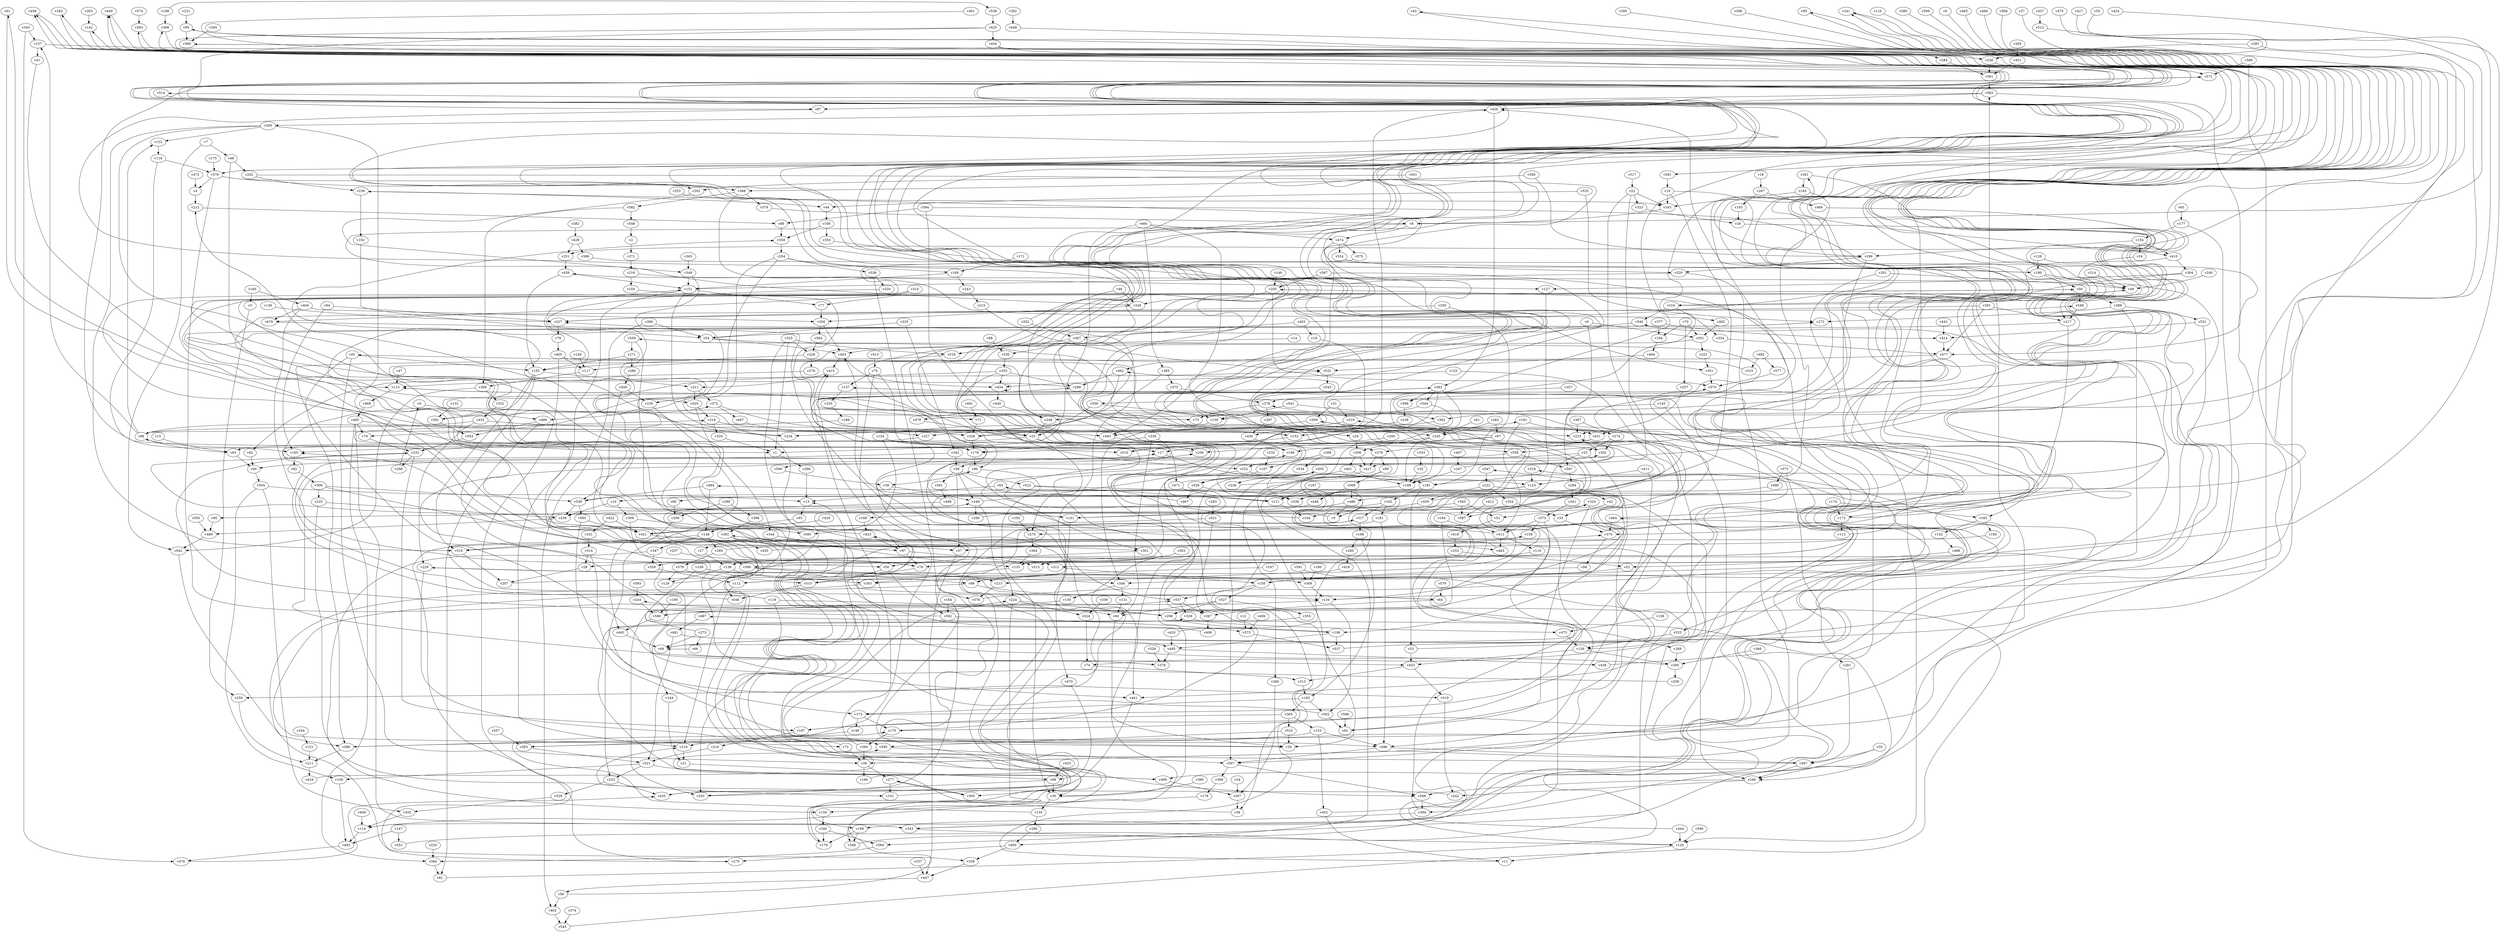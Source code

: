 // Benchmark game 887 - 600 vertices
// time_bound: 289
// targets: v290
digraph G {
    v0 [name="v0", player=1];
    v1 [name="v1", player=0];
    v2 [name="v2", player=1];
    v3 [name="v3", player=0];
    v4 [name="v4", player=0];
    v5 [name="v5", player=1];
    v6 [name="v6", player=0];
    v7 [name="v7", player=1];
    v8 [name="v8", player=0];
    v9 [name="v9", player=1];
    v10 [name="v10", player=0];
    v11 [name="v11", player=0];
    v12 [name="v12", player=0];
    v13 [name="v13", player=0];
    v14 [name="v14", player=0];
    v15 [name="v15", player=0];
    v16 [name="v16", player=1];
    v17 [name="v17", player=1];
    v18 [name="v18", player=1];
    v19 [name="v19", player=0];
    v20 [name="v20", player=0];
    v21 [name="v21", player=1];
    v22 [name="v22", player=0];
    v23 [name="v23", player=0];
    v24 [name="v24", player=0];
    v25 [name="v25", player=0];
    v26 [name="v26", player=0];
    v27 [name="v27", player=1];
    v28 [name="v28", player=1];
    v29 [name="v29", player=0];
    v30 [name="v30", player=0];
    v31 [name="v31", player=0];
    v32 [name="v32", player=0];
    v33 [name="v33", player=1];
    v34 [name="v34", player=0];
    v35 [name="v35", player=1];
    v36 [name="v36", player=0];
    v37 [name="v37", player=0];
    v38 [name="v38", player=0];
    v39 [name="v39", player=0];
    v40 [name="v40", player=1];
    v41 [name="v41", player=1];
    v42 [name="v42", player=0];
    v43 [name="v43", player=1];
    v44 [name="v44", player=0];
    v45 [name="v45", player=0];
    v46 [name="v46", player=0];
    v47 [name="v47", player=1];
    v48 [name="v48", player=1];
    v49 [name="v49", player=1];
    v50 [name="v50", player=1];
    v51 [name="v51", player=1];
    v52 [name="v52", player=1];
    v53 [name="v53", player=1];
    v54 [name="v54", player=0];
    v55 [name="v55", player=0];
    v56 [name="v56", player=1];
    v57 [name="v57", player=0];
    v58 [name="v58", player=0];
    v59 [name="v59", player=0];
    v60 [name="v60", player=0];
    v61 [name="v61", player=1];
    v62 [name="v62", player=1];
    v63 [name="v63", player=0];
    v64 [name="v64", player=1];
    v65 [name="v65", player=1];
    v66 [name="v66", player=1];
    v67 [name="v67", player=1];
    v68 [name="v68", player=0];
    v69 [name="v69", player=0];
    v70 [name="v70", player=1];
    v71 [name="v71", player=1];
    v72 [name="v72", player=1];
    v73 [name="v73", player=1];
    v74 [name="v74", player=0];
    v75 [name="v75", player=1];
    v76 [name="v76", player=1];
    v77 [name="v77", player=0];
    v78 [name="v78", player=1];
    v79 [name="v79", player=1];
    v80 [name="v80", player=1];
    v81 [name="v81", player=1];
    v82 [name="v82", player=1];
    v83 [name="v83", player=0];
    v84 [name="v84", player=0];
    v85 [name="v85", player=0];
    v86 [name="v86", player=0];
    v87 [name="v87", player=0];
    v88 [name="v88", player=0];
    v89 [name="v89", player=1];
    v90 [name="v90", player=0];
    v91 [name="v91", player=1];
    v92 [name="v92", player=0];
    v93 [name="v93", player=1];
    v94 [name="v94", player=0];
    v95 [name="v95", player=0];
    v96 [name="v96", player=1];
    v97 [name="v97", player=1];
    v98 [name="v98", player=0];
    v99 [name="v99", player=1];
    v100 [name="v100", player=0];
    v101 [name="v101", player=0];
    v102 [name="v102", player=1];
    v103 [name="v103", player=1];
    v104 [name="v104", player=1];
    v105 [name="v105", player=1];
    v106 [name="v106", player=1];
    v107 [name="v107", player=1];
    v108 [name="v108", player=0];
    v109 [name="v109", player=0];
    v110 [name="v110", player=0];
    v111 [name="v111", player=0];
    v112 [name="v112", player=1];
    v113 [name="v113", player=0];
    v114 [name="v114", player=1];
    v115 [name="v115", player=0];
    v116 [name="v116", player=1];
    v117 [name="v117", player=0];
    v118 [name="v118", player=1];
    v119 [name="v119", player=0];
    v120 [name="v120", player=0];
    v121 [name="v121", player=1];
    v122 [name="v122", player=0];
    v123 [name="v123", player=0];
    v124 [name="v124", player=1];
    v125 [name="v125", player=1];
    v126 [name="v126", player=0];
    v127 [name="v127", player=0];
    v128 [name="v128", player=0];
    v129 [name="v129", player=1];
    v130 [name="v130", player=1];
    v131 [name="v131", player=1];
    v132 [name="v132", player=0];
    v133 [name="v133", player=1];
    v134 [name="v134", player=0];
    v135 [name="v135", player=1];
    v136 [name="v136", player=0];
    v137 [name="v137", player=0];
    v138 [name="v138", player=1];
    v139 [name="v139", player=0];
    v140 [name="v140", player=1];
    v141 [name="v141", player=0];
    v142 [name="v142", player=1];
    v143 [name="v143", player=0];
    v144 [name="v144", player=0];
    v145 [name="v145", player=1];
    v146 [name="v146", player=0];
    v147 [name="v147", player=0];
    v148 [name="v148", player=0];
    v149 [name="v149", player=0];
    v150 [name="v150", player=0];
    v151 [name="v151", player=0];
    v152 [name="v152", player=1];
    v153 [name="v153", player=1];
    v154 [name="v154", player=0];
    v155 [name="v155", player=1];
    v156 [name="v156", player=1];
    v157 [name="v157", player=0];
    v158 [name="v158", player=0];
    v159 [name="v159", player=0];
    v160 [name="v160", player=1];
    v161 [name="v161", player=1];
    v162 [name="v162", player=0];
    v163 [name="v163", player=0];
    v164 [name="v164", player=1];
    v165 [name="v165", player=1];
    v166 [name="v166", player=1];
    v167 [name="v167", player=1];
    v168 [name="v168", player=0];
    v169 [name="v169", player=1];
    v170 [name="v170", player=0];
    v171 [name="v171", player=1];
    v172 [name="v172", player=1];
    v173 [name="v173", player=1];
    v174 [name="v174", player=0];
    v175 [name="v175", player=0];
    v176 [name="v176", player=0];
    v177 [name="v177", player=1];
    v178 [name="v178", player=0];
    v179 [name="v179", player=0];
    v180 [name="v180", player=0];
    v181 [name="v181", player=0];
    v182 [name="v182", player=1];
    v183 [name="v183", player=1];
    v184 [name="v184", player=1];
    v185 [name="v185", player=0];
    v186 [name="v186", player=0];
    v187 [name="v187", player=0];
    v188 [name="v188", player=0];
    v189 [name="v189", player=1];
    v190 [name="v190", player=1];
    v191 [name="v191", player=0];
    v192 [name="v192", player=0];
    v193 [name="v193", player=1];
    v194 [name="v194", player=1];
    v195 [name="v195", player=1];
    v196 [name="v196", player=1];
    v197 [name="v197", player=0];
    v198 [name="v198", player=0];
    v199 [name="v199", player=1];
    v200 [name="v200", player=0];
    v201 [name="v201", player=1];
    v202 [name="v202", player=0];
    v203 [name="v203", player=0];
    v204 [name="v204", player=0];
    v205 [name="v205", player=0];
    v206 [name="v206", player=0];
    v207 [name="v207", player=1];
    v208 [name="v208", player=0];
    v209 [name="v209", player=0];
    v210 [name="v210", player=0];
    v211 [name="v211", player=0];
    v212 [name="v212", player=1];
    v213 [name="v213", player=1];
    v214 [name="v214", player=1];
    v215 [name="v215", player=1];
    v216 [name="v216", player=1];
    v217 [name="v217", player=0];
    v218 [name="v218", player=0];
    v219 [name="v219", player=0];
    v220 [name="v220", player=1];
    v221 [name="v221", player=0];
    v222 [name="v222", player=1];
    v223 [name="v223", player=0];
    v224 [name="v224", player=1];
    v225 [name="v225", player=0];
    v226 [name="v226", player=1];
    v227 [name="v227", player=1];
    v228 [name="v228", player=1];
    v229 [name="v229", player=1];
    v230 [name="v230", player=1];
    v231 [name="v231", player=1];
    v232 [name="v232", player=1];
    v233 [name="v233", player=1];
    v234 [name="v234", player=0];
    v235 [name="v235", player=1];
    v236 [name="v236", player=0];
    v237 [name="v237", player=1];
    v238 [name="v238", player=1];
    v239 [name="v239", player=0];
    v240 [name="v240", player=0];
    v241 [name="v241", player=1];
    v242 [name="v242", player=0];
    v243 [name="v243", player=1];
    v244 [name="v244", player=1];
    v245 [name="v245", player=1];
    v246 [name="v246", player=0];
    v247 [name="v247", player=0];
    v248 [name="v248", player=1];
    v249 [name="v249", player=1];
    v250 [name="v250", player=1];
    v251 [name="v251", player=0];
    v252 [name="v252", player=1];
    v253 [name="v253", player=1];
    v254 [name="v254", player=0];
    v255 [name="v255", player=0];
    v256 [name="v256", player=1];
    v257 [name="v257", player=1];
    v258 [name="v258", player=0];
    v259 [name="v259", player=0];
    v260 [name="v260", player=0];
    v261 [name="v261", player=0];
    v262 [name="v262", player=1];
    v263 [name="v263", player=0];
    v264 [name="v264", player=1];
    v265 [name="v265", player=0];
    v266 [name="v266", player=1];
    v267 [name="v267", player=0];
    v268 [name="v268", player=1];
    v269 [name="v269", player=0];
    v270 [name="v270", player=1];
    v271 [name="v271", player=0];
    v272 [name="v272", player=1];
    v273 [name="v273", player=1];
    v274 [name="v274", player=0];
    v275 [name="v275", player=1];
    v276 [name="v276", player=0];
    v277 [name="v277", player=1];
    v278 [name="v278", player=0];
    v279 [name="v279", player=1];
    v280 [name="v280", player=1];
    v281 [name="v281", player=0];
    v282 [name="v282", player=0];
    v283 [name="v283", player=0];
    v284 [name="v284", player=1];
    v285 [name="v285", player=1];
    v286 [name="v286", player=1];
    v287 [name="v287", player=1];
    v288 [name="v288", player=0];
    v289 [name="v289", player=0];
    v290 [name="v290", player=0, target=1];
    v291 [name="v291", player=1];
    v292 [name="v292", player=0];
    v293 [name="v293", player=0];
    v294 [name="v294", player=0];
    v295 [name="v295", player=1];
    v296 [name="v296", player=1];
    v297 [name="v297", player=0];
    v298 [name="v298", player=1];
    v299 [name="v299", player=1];
    v300 [name="v300", player=1];
    v301 [name="v301", player=0];
    v302 [name="v302", player=1];
    v303 [name="v303", player=0];
    v304 [name="v304", player=0];
    v305 [name="v305", player=0];
    v306 [name="v306", player=0];
    v307 [name="v307", player=0];
    v308 [name="v308", player=0];
    v309 [name="v309", player=0];
    v310 [name="v310", player=0];
    v311 [name="v311", player=0];
    v312 [name="v312", player=1];
    v313 [name="v313", player=0];
    v314 [name="v314", player=1];
    v315 [name="v315", player=0];
    v316 [name="v316", player=1];
    v317 [name="v317", player=1];
    v318 [name="v318", player=0];
    v319 [name="v319", player=0];
    v320 [name="v320", player=0];
    v321 [name="v321", player=1];
    v322 [name="v322", player=1];
    v323 [name="v323", player=1];
    v324 [name="v324", player=0];
    v325 [name="v325", player=0];
    v326 [name="v326", player=0];
    v327 [name="v327", player=1];
    v328 [name="v328", player=1];
    v329 [name="v329", player=1];
    v330 [name="v330", player=1];
    v331 [name="v331", player=1];
    v332 [name="v332", player=1];
    v333 [name="v333", player=0];
    v334 [name="v334", player=1];
    v335 [name="v335", player=1];
    v336 [name="v336", player=1];
    v337 [name="v337", player=0];
    v338 [name="v338", player=0];
    v339 [name="v339", player=1];
    v340 [name="v340", player=1];
    v341 [name="v341", player=1];
    v342 [name="v342", player=0];
    v343 [name="v343", player=1];
    v344 [name="v344", player=0];
    v345 [name="v345", player=1];
    v346 [name="v346", player=0];
    v347 [name="v347", player=0];
    v348 [name="v348", player=1];
    v349 [name="v349", player=1];
    v350 [name="v350", player=1];
    v351 [name="v351", player=1];
    v352 [name="v352", player=0];
    v353 [name="v353", player=0];
    v354 [name="v354", player=0];
    v355 [name="v355", player=1];
    v356 [name="v356", player=1];
    v357 [name="v357", player=0];
    v358 [name="v358", player=1];
    v359 [name="v359", player=1];
    v360 [name="v360", player=1];
    v361 [name="v361", player=0];
    v362 [name="v362", player=1];
    v363 [name="v363", player=0];
    v364 [name="v364", player=0];
    v365 [name="v365", player=0];
    v366 [name="v366", player=0];
    v367 [name="v367", player=1];
    v368 [name="v368", player=1];
    v369 [name="v369", player=0];
    v370 [name="v370", player=0];
    v371 [name="v371", player=0];
    v372 [name="v372", player=0];
    v373 [name="v373", player=1];
    v374 [name="v374", player=0];
    v375 [name="v375", player=0];
    v376 [name="v376", player=0];
    v377 [name="v377", player=0];
    v378 [name="v378", player=1];
    v379 [name="v379", player=0];
    v380 [name="v380", player=1];
    v381 [name="v381", player=1];
    v382 [name="v382", player=1];
    v383 [name="v383", player=0];
    v384 [name="v384", player=1];
    v385 [name="v385", player=0];
    v386 [name="v386", player=1];
    v387 [name="v387", player=1];
    v388 [name="v388", player=0];
    v389 [name="v389", player=1];
    v390 [name="v390", player=0];
    v391 [name="v391", player=0];
    v392 [name="v392", player=1];
    v393 [name="v393", player=0];
    v394 [name="v394", player=0];
    v395 [name="v395", player=0];
    v396 [name="v396", player=0];
    v397 [name="v397", player=0];
    v398 [name="v398", player=1];
    v399 [name="v399", player=0];
    v400 [name="v400", player=0];
    v401 [name="v401", player=0];
    v402 [name="v402", player=1];
    v403 [name="v403", player=0];
    v404 [name="v404", player=1];
    v405 [name="v405", player=0];
    v406 [name="v406", player=1];
    v407 [name="v407", player=0];
    v408 [name="v408", player=1];
    v409 [name="v409", player=0];
    v410 [name="v410", player=0];
    v411 [name="v411", player=0];
    v412 [name="v412", player=0];
    v413 [name="v413", player=1];
    v414 [name="v414", player=0];
    v415 [name="v415", player=0];
    v416 [name="v416", player=1];
    v417 [name="v417", player=1];
    v418 [name="v418", player=0];
    v419 [name="v419", player=0];
    v420 [name="v420", player=0];
    v421 [name="v421", player=0];
    v422 [name="v422", player=0];
    v423 [name="v423", player=1];
    v424 [name="v424", player=0];
    v425 [name="v425", player=1];
    v426 [name="v426", player=1];
    v427 [name="v427", player=1];
    v428 [name="v428", player=0];
    v429 [name="v429", player=0];
    v430 [name="v430", player=1];
    v431 [name="v431", player=1];
    v432 [name="v432", player=1];
    v433 [name="v433", player=1];
    v434 [name="v434", player=1];
    v435 [name="v435", player=1];
    v436 [name="v436", player=0];
    v437 [name="v437", player=1];
    v438 [name="v438", player=0];
    v439 [name="v439", player=0];
    v440 [name="v440", player=1];
    v441 [name="v441", player=0];
    v442 [name="v442", player=0];
    v443 [name="v443", player=0];
    v444 [name="v444", player=0];
    v445 [name="v445", player=1];
    v446 [name="v446", player=0];
    v447 [name="v447", player=0];
    v448 [name="v448", player=0];
    v449 [name="v449", player=1];
    v450 [name="v450", player=0];
    v451 [name="v451", player=1];
    v452 [name="v452", player=0];
    v453 [name="v453", player=1];
    v454 [name="v454", player=0];
    v455 [name="v455", player=0];
    v456 [name="v456", player=0];
    v457 [name="v457", player=0];
    v458 [name="v458", player=0];
    v459 [name="v459", player=1];
    v460 [name="v460", player=0];
    v461 [name="v461", player=0];
    v462 [name="v462", player=1];
    v463 [name="v463", player=1];
    v464 [name="v464", player=0];
    v465 [name="v465", player=1];
    v466 [name="v466", player=0];
    v467 [name="v467", player=1];
    v468 [name="v468", player=1];
    v469 [name="v469", player=1];
    v470 [name="v470", player=0];
    v471 [name="v471", player=0];
    v472 [name="v472", player=0];
    v473 [name="v473", player=1];
    v474 [name="v474", player=1];
    v475 [name="v475", player=0];
    v476 [name="v476", player=1];
    v477 [name="v477", player=0];
    v478 [name="v478", player=1];
    v479 [name="v479", player=0];
    v480 [name="v480", player=1];
    v481 [name="v481", player=0];
    v482 [name="v482", player=1];
    v483 [name="v483", player=1];
    v484 [name="v484", player=1];
    v485 [name="v485", player=0];
    v486 [name="v486", player=1];
    v487 [name="v487", player=1];
    v488 [name="v488", player=0];
    v489 [name="v489", player=1];
    v490 [name="v490", player=1];
    v491 [name="v491", player=1];
    v492 [name="v492", player=1];
    v493 [name="v493", player=1];
    v494 [name="v494", player=0];
    v495 [name="v495", player=1];
    v496 [name="v496", player=0];
    v497 [name="v497", player=1];
    v498 [name="v498", player=1];
    v499 [name="v499", player=0];
    v500 [name="v500", player=1];
    v501 [name="v501", player=1];
    v502 [name="v502", player=1];
    v503 [name="v503", player=0];
    v504 [name="v504", player=1];
    v505 [name="v505", player=1];
    v506 [name="v506", player=1];
    v507 [name="v507", player=1];
    v508 [name="v508", player=1];
    v509 [name="v509", player=1];
    v510 [name="v510", player=1];
    v511 [name="v511", player=1];
    v512 [name="v512", player=1];
    v513 [name="v513", player=0];
    v514 [name="v514", player=0];
    v515 [name="v515", player=0];
    v516 [name="v516", player=0];
    v517 [name="v517", player=1];
    v518 [name="v518", player=1];
    v519 [name="v519", player=0];
    v520 [name="v520", player=1];
    v521 [name="v521", player=1];
    v522 [name="v522", player=1];
    v523 [name="v523", player=0];
    v524 [name="v524", player=1];
    v525 [name="v525", player=0];
    v526 [name="v526", player=0];
    v527 [name="v527", player=0];
    v528 [name="v528", player=1];
    v529 [name="v529", player=1];
    v530 [name="v530", player=1];
    v531 [name="v531", player=0];
    v532 [name="v532", player=1];
    v533 [name="v533", player=0];
    v534 [name="v534", player=0];
    v535 [name="v535", player=0];
    v536 [name="v536", player=1];
    v537 [name="v537", player=1];
    v538 [name="v538", player=1];
    v539 [name="v539", player=1];
    v540 [name="v540", player=0];
    v541 [name="v541", player=1];
    v542 [name="v542", player=0];
    v543 [name="v543", player=0];
    v544 [name="v544", player=1];
    v545 [name="v545", player=1];
    v546 [name="v546", player=0];
    v547 [name="v547", player=1];
    v548 [name="v548", player=1];
    v549 [name="v549", player=1];
    v550 [name="v550", player=0];
    v551 [name="v551", player=0];
    v552 [name="v552", player=1];
    v553 [name="v553", player=0];
    v554 [name="v554", player=0];
    v555 [name="v555", player=1];
    v556 [name="v556", player=1];
    v557 [name="v557", player=1];
    v558 [name="v558", player=0];
    v559 [name="v559", player=1];
    v560 [name="v560", player=0];
    v561 [name="v561", player=1];
    v562 [name="v562", player=1];
    v563 [name="v563", player=1];
    v564 [name="v564", player=0];
    v565 [name="v565", player=1];
    v566 [name="v566", player=1];
    v567 [name="v567", player=0];
    v568 [name="v568", player=1];
    v569 [name="v569", player=1];
    v570 [name="v570", player=0];
    v571 [name="v571", player=1];
    v572 [name="v572", player=1];
    v573 [name="v573", player=0];
    v574 [name="v574", player=0];
    v575 [name="v575", player=0];
    v576 [name="v576", player=1];
    v577 [name="v577", player=1];
    v578 [name="v578", player=1];
    v579 [name="v579", player=1];
    v580 [name="v580", player=1];
    v581 [name="v581", player=0];
    v582 [name="v582", player=1];
    v583 [name="v583", player=0];
    v584 [name="v584", player=1];
    v585 [name="v585", player=1];
    v586 [name="v586", player=0];
    v587 [name="v587", player=0];
    v588 [name="v588", player=1];
    v589 [name="v589", player=0];
    v590 [name="v590", player=1];
    v591 [name="v591", player=0];
    v592 [name="v592", player=0];
    v593 [name="v593", player=1];
    v594 [name="v594", player=1];
    v595 [name="v595", player=0];
    v596 [name="v596", player=1];
    v597 [name="v597", player=0];
    v598 [name="v598", player=0];
    v599 [name="v599", player=1];

    v0 -> v480;
    v1 -> v299;
    v2 -> v371;
    v3 -> v259;
    v4 -> v212;
    v5 -> v288 [constraint="t mod 3 == 1"];
    v6 -> v187 [constraint="t >= 3"];
    v7 -> v542;
    v8 -> v326 [constraint="t < 11"];
    v9 -> v597;
    v10 -> v421 [constraint="t mod 2 == 1"];
    v11 -> v514 [constraint="t >= 5"];
    v12 -> v573;
    v13 -> v93;
    v14 -> v443;
    v15 -> v63;
    v16 -> v436;
    v17 -> v571 [constraint="t < 14"];
    v18 -> v287;
    v19 -> v430;
    v20 -> v206;
    v21 -> v99;
    v22 -> v323;
    v23 -> v134 [constraint="t >= 3"];
    v24 -> v307;
    v25 -> v63;
    v26 -> v217 [constraint="t < 9"];
    v27 -> v138;
    v28 -> v207;
    v29 -> v224 [constraint="t >= 5"];
    v30 -> v135;
    v31 -> v319;
    v32 -> v189;
    v33 -> v370;
    v34 -> v16 [constraint="t mod 2 == 1"];
    v35 -> v246;
    v36 -> v595 [constraint="t >= 4"];
    v37 -> v150 [constraint="t < 13"];
    v38 -> v249;
    v39 -> v137 [constraint="t mod 4 == 1"];
    v40 -> v504;
    v41 -> v546 [constraint="t < 6"];
    v42 -> v33;
    v43 -> v533 [constraint="t >= 1"];
    v44 -> v108;
    v45 -> v386;
    v46 -> v326;
    v47 -> v115;
    v48 -> v115;
    v49 -> v30 [constraint="t mod 3 == 1"];
    v50 -> v515;
    v51 -> v418;
    v52 -> v515 [constraint="t < 15"];
    v53 -> v462 [constraint="t < 5"];
    v54 -> v98 [constraint="t < 15"];
    v55 -> v478 [constraint="t < 5"];
    v56 -> v389;
    v57 -> v447;
    v58 -> v522;
    v59 -> v317 [constraint="t mod 4 == 2"];
    v60 -> v29;
    v61 -> v245;
    v62 -> v506;
    v63 -> v40;
    v64 -> v159 [constraint="t >= 5"];
    v65 -> v177;
    v66 -> v69 [constraint="t >= 5"];
    v67 -> v570 [constraint="t < 12"];
    v68 -> v530;
    v69 -> v227 [constraint="t >= 3"];
    v70 -> v164;
    v71 -> v328;
    v72 -> v249 [constraint="t < 5"];
    v73 -> v56 [constraint="t < 8"];
    v74 -> v313;
    v75 -> v137;
    v76 -> v112;
    v77 -> v356;
    v78 -> v405;
    v79 -> v231;
    v80 -> v209;
    v81 -> v464 [constraint="t mod 5 == 1"];
    v82 -> v40;
    v83 -> v90 [constraint="t < 15"];
    v84 -> v165;
    v85 -> v370 [constraint="t >= 5"];
    v86 -> v38;
    v87 -> v190 [constraint="t < 7"];
    v88 -> v358;
    v89 -> v508;
    v90 -> v489;
    v91 -> v152 [constraint="t mod 3 == 0"];
    v92 -> v583 [constraint="t >= 1"];
    v93 -> v148;
    v94 -> v150;
    v95 -> v376 [constraint="t >= 2"];
    v96 -> v157;
    v97 -> v513;
    v98 -> v72 [constraint="t >= 3"];
    v99 -> v203;
    v100 -> v493;
    v101 -> v317 [constraint="t < 10"];
    v102 -> v488;
    v103 -> v270;
    v104 -> v458 [constraint="t mod 5 == 4"];
    v105 -> v112 [constraint="t >= 4"];
    v106 -> v218 [constraint="t < 11"];
    v107 -> v526;
    v108 -> v358;
    v109 -> v203;
    v110 -> v316 [constraint="t < 11"];
    v111 -> v104;
    v112 -> v219;
    v113 -> v318 [constraint="t mod 2 == 1"];
    v114 -> v381 [constraint="t >= 4"];
    v115 -> v86 [constraint="t < 9"];
    v116 -> v312;
    v117 -> v369;
    v118 -> v165;
    v119 -> v106 [constraint="t >= 1"];
    v120 -> v11;
    v121 -> v211;
    v122 -> v118;
    v123 -> v27 [constraint="t mod 3 == 1"];
    v124 -> v510;
    v125 -> v434;
    v126 -> v453;
    v127 -> v181;
    v128 -> v316 [constraint="t mod 2 == 0"];
    v129 -> v212 [constraint="t < 14"];
    v130 -> v589;
    v131 -> v60;
    v132 -> v591;
    v133 -> v303;
    v134 -> v502;
    v135 -> v170 [constraint="t >= 1"];
    v136 -> v227;
    v137 -> v255;
    v138 -> v213;
    v139 -> v590 [constraint="t < 5"];
    v140 -> v117;
    v141 -> v470;
    v142 -> v20 [constraint="t mod 5 == 2"];
    v143 -> v362;
    v144 -> v21;
    v145 -> v189;
    v146 -> v205;
    v147 -> v493;
    v148 -> v285;
    v149 -> v386;
    v150 -> v557;
    v151 -> v77;
    v152 -> v383 [constraint="t >= 5"];
    v153 -> v496;
    v154 -> v34;
    v155 -> v312;
    v156 -> v340;
    v157 -> v236;
    v158 -> v473;
    v159 -> v57;
    v160 -> v3;
    v161 -> v496;
    v162 -> v29 [constraint="t < 6"];
    v163 -> v8;
    v164 -> v494;
    v165 -> v62;
    v166 -> v86 [constraint="t < 13"];
    v167 -> v98;
    v168 -> v423;
    v169 -> v243;
    v170 -> v302 [constraint="t mod 4 == 3"];
    v171 -> v169;
    v172 -> v241 [constraint="t >= 3"];
    v173 -> v149;
    v174 -> v183;
    v175 -> v376;
    v176 -> v156;
    v177 -> v154;
    v178 -> v86;
    v179 -> v91 [constraint="t < 8"];
    v180 -> v308;
    v181 -> v162;
    v182 -> v365;
    v183 -> v102;
    v184 -> v592;
    v185 -> v199 [constraint="t mod 2 == 1"];
    v186 -> v557 [constraint="t mod 5 == 3"];
    v187 -> v210;
    v188 -> v96;
    v189 -> v336;
    v190 -> v56;
    v191 -> v511;
    v192 -> v54;
    v193 -> v26;
    v194 -> v511;
    v195 -> v589;
    v196 -> v260;
    v197 -> v111;
    v198 -> v538 [constraint="t mod 3 == 0"];
    v199 -> v179;
    v200 -> v256;
    v201 -> v49;
    v202 -> v190 [constraint="t mod 4 == 0"];
    v203 -> v229 [constraint="t >= 4"];
    v204 -> v121;
    v205 -> v570;
    v206 -> v401;
    v207 -> v137 [constraint="t mod 5 == 0"];
    v208 -> v0;
    v209 -> v445;
    v210 -> v321;
    v211 -> v419;
    v212 -> v88;
    v213 -> v576;
    v214 -> v49;
    v215 -> v532;
    v216 -> v492 [constraint="t mod 4 == 1"];
    v217 -> v463 [constraint="t mod 5 == 4"];
    v218 -> v335;
    v219 -> v21;
    v220 -> v384;
    v221 -> v95;
    v222 -> v74 [constraint="t >= 3"];
    v223 -> v435;
    v224 -> v298;
    v225 -> v156;
    v226 -> v142 [constraint="t >= 5"];
    v227 -> v78;
    v228 -> v155;
    v229 -> v308;
    v230 -> v223;
    v231 -> v141 [constraint="t < 12"];
    v232 -> v107;
    v233 -> v80 [constraint="t < 7"];
    v234 -> v358 [constraint="t < 10"];
    v235 -> v54;
    v236 -> v361;
    v237 -> v76;
    v238 -> v152;
    v239 -> v44;
    v240 -> v49;
    v241 -> v58 [constraint="t < 7"];
    v242 -> v219 [constraint="t < 8"];
    v243 -> v215;
    v244 -> v589;
    v245 -> v206;
    v246 -> v568;
    v247 -> v368 [constraint="t < 15"];
    v248 -> v25;
    v249 -> v290;
    v250 -> v227;
    v251 -> v439;
    v252 -> v133;
    v253 -> v52;
    v254 -> v169;
    v255 -> v188;
    v256 -> v272 [constraint="t mod 4 == 0"];
    v257 -> v431;
    v258 -> v256 [constraint="t >= 1"];
    v259 -> v211;
    v260 -> v416;
    v261 -> v145;
    v262 -> v245;
    v263 -> v142;
    v264 -> v569;
    v265 -> v451;
    v266 -> v307;
    v267 -> v408;
    v268 -> v107;
    v269 -> v295;
    v270 -> v364;
    v271 -> v286;
    v272 -> v525 [constraint="t < 13"];
    v273 -> v134 [constraint="t mod 5 == 4"];
    v274 -> v449 [constraint="t >= 5"];
    v275 -> v370 [constraint="t mod 5 == 0"];
    v276 -> v82 [constraint="t >= 2"];
    v277 -> v101;
    v278 -> v297;
    v279 -> v417;
    v280 -> v400;
    v281 -> v397;
    v282 -> v248 [constraint="t >= 2"];
    v283 -> v521;
    v284 -> v361;
    v285 -> v95 [constraint="t < 14"];
    v286 -> v456;
    v287 -> v469;
    v288 -> v549 [constraint="t < 12"];
    v289 -> v398;
    v290 -> v261 [constraint="t < 14"];
    v291 -> v217;
    v292 -> v349 [constraint="t < 9"];
    v293 -> v236;
    v294 -> v42;
    v295 -> v415;
    v296 -> v120;
    v297 -> v430;
    v298 -> v186;
    v299 -> v13;
    v300 -> v64 [constraint="t mod 5 == 4"];
    v301 -> v50;
    v302 -> v233 [constraint="t < 6"];
    v303 -> v338 [constraint="t >= 4"];
    v304 -> v199 [constraint="t mod 3 == 0"];
    v305 -> v277 [constraint="t >= 3"];
    v306 -> v238;
    v307 -> v36;
    v308 -> v134;
    v309 -> v50;
    v310 -> v301 [constraint="t < 13"];
    v311 -> v372;
    v312 -> v150;
    v313 -> v182;
    v314 -> v28;
    v315 -> v462 [constraint="t mod 4 == 2"];
    v316 -> v334;
    v317 -> v196;
    v318 -> v69 [constraint="t >= 3"];
    v319 -> v279;
    v320 -> v79 [constraint="t < 6"];
    v321 -> v100;
    v322 -> v351;
    v323 -> v26;
    v324 -> v51;
    v325 -> v518;
    v326 -> v356;
    v327 -> v417 [constraint="t >= 4"];
    v328 -> v449 [constraint="t < 14"];
    v329 -> v473;
    v330 -> v178;
    v331 -> v314;
    v332 -> v432;
    v333 -> v32;
    v334 -> v477;
    v335 -> v1;
    v336 -> v443;
    v337 -> v447;
    v338 -> v447;
    v339 -> v524;
    v340 -> v179;
    v341 -> v373;
    v342 -> v58;
    v343 -> v205 [constraint="t mod 3 == 0"];
    v344 -> v133;
    v345 -> v157;
    v346 -> v131;
    v347 -> v101 [constraint="t mod 4 == 3"];
    v348 -> v278 [constraint="t mod 4 == 0"];
    v349 -> v568 [constraint="t >= 3"];
    v350 -> v5 [constraint="t >= 2"];
    v351 -> v570;
    v352 -> v571 [constraint="t mod 2 == 1"];
    v353 -> v163;
    v354 -> v33;
    v355 -> v302 [constraint="t >= 4"];
    v356 -> v443;
    v357 -> v278;
    v358 -> v254;
    v359 -> v458 [constraint="t >= 1"];
    v360 -> v54;
    v361 -> v562;
    v362 -> v483;
    v363 -> v349;
    v364 -> v133;
    v365 -> v187;
    v366 -> v295;
    v367 -> v557;
    v368 -> v587 [constraint="t mod 4 == 3"];
    v369 -> v542;
    v370 -> v94;
    v371 -> v216;
    v372 -> v245;
    v373 -> v511;
    v374 -> v545;
    v375 -> v278;
    v376 -> v4;
    v377 -> v164;
    v378 -> v324 [constraint="t mod 5 == 3"];
    v379 -> v8;
    v380 -> v30;
    v381 -> v57;
    v382 -> v428;
    v383 -> v73 [constraint="t mod 5 == 3"];
    v384 -> v81;
    v385 -> v234;
    v386 -> v439 [constraint="t >= 2"];
    v387 -> v274;
    v388 -> v69 [constraint="t < 10"];
    v389 -> v272;
    v390 -> v39;
    v391 -> v120 [constraint="t < 13"];
    v392 -> v448;
    v393 -> v321;
    v394 -> v505 [constraint="t mod 4 == 0"];
    v395 -> v126 [constraint="t >= 2"];
    v396 -> v410 [constraint="t mod 5 == 0"];
    v397 -> v56 [constraint="t < 14"];
    v398 -> v381;
    v399 -> v176;
    v400 -> v275;
    v401 -> v30;
    v402 -> v545;
    v403 -> v569 [constraint="t mod 5 == 0"];
    v404 -> v453;
    v405 -> v170 [constraint="t >= 3"];
    v406 -> v573;
    v407 -> v247;
    v408 -> v423 [constraint="t mod 3 == 1"];
    v409 -> v114;
    v410 -> v556 [constraint="t >= 1"];
    v411 -> v394;
    v412 -> v587;
    v413 -> v75;
    v414 -> v477;
    v415 -> v311;
    v416 -> v213;
    v417 -> v29;
    v418 -> v253;
    v419 -> v49 [constraint="t < 6"];
    v420 -> v282 [constraint="t >= 3"];
    v421 -> v97;
    v422 -> v331;
    v423 -> v532 [constraint="t >= 1"];
    v424 -> v560 [constraint="t < 14"];
    v425 -> v168 [constraint="t < 5"];
    v426 -> v383;
    v427 -> v8 [constraint="t mod 4 == 2"];
    v428 -> v388;
    v429 -> v421;
    v430 -> v106;
    v431 -> v279;
    v432 -> v328;
    v433 -> v99;
    v434 -> v440;
    v435 -> v165 [constraint="t < 5"];
    v436 -> v489;
    v437 -> v512;
    v438 -> v426;
    v439 -> v151;
    v440 -> v248;
    v441 -> v305;
    v442 -> v414;
    v443 -> v415;
    v444 -> v83 [constraint="t < 8"];
    v445 -> v69;
    v446 -> v141 [constraint="t mod 5 == 2"];
    v447 -> v59;
    v448 -> v581 [constraint="t >= 1"];
    v449 -> v303 [constraint="t mod 2 == 0"];
    v450 -> v484 [constraint="t mod 4 == 0"];
    v451 -> v361;
    v452 -> v319 [constraint="t < 11"];
    v453 -> v519;
    v454 -> v96 [constraint="t >= 3"];
    v455 -> v114;
    v456 -> v230;
    v457 -> v393;
    v458 -> v36 [constraint="t >= 1"];
    v459 -> v547 [constraint="t mod 4 == 3"];
    v460 -> v385;
    v461 -> v441 [constraint="t < 6"];
    v462 -> v288;
    v463 -> v516 [constraint="t mod 4 == 2"];
    v464 -> v509 [constraint="t >= 4"];
    v465 -> v306 [constraint="t >= 1"];
    v466 -> v138 [constraint="t mod 2 == 1"];
    v467 -> v45 [constraint="t < 6"];
    v468 -> v485;
    v469 -> v248 [constraint="t mod 3 == 2"];
    v470 -> v99;
    v471 -> v540 [constraint="t mod 3 == 2"];
    v472 -> v4;
    v473 -> v126;
    v474 -> v554;
    v475 -> v236 [constraint="t < 13"];
    v476 -> v435 [constraint="t mod 4 == 2"];
    v477 -> v179 [constraint="t < 6"];
    v478 -> v25;
    v479 -> v259 [constraint="t < 9"];
    v480 -> v81;
    v481 -> v321;
    v482 -> v315;
    v483 -> v558;
    v484 -> v148;
    v485 -> v234;
    v486 -> v359 [constraint="t < 13"];
    v487 -> v481;
    v488 -> v52;
    v489 -> v542;
    v490 -> v336;
    v491 -> v71;
    v492 -> v551;
    v493 -> v476;
    v494 -> v532;
    v495 -> v438;
    v496 -> v507;
    v497 -> v327;
    v498 -> v17 [constraint="t mod 3 == 2"];
    v499 -> v329 [constraint="t >= 5"];
    v500 -> v296;
    v501 -> v292;
    v502 -> v13;
    v503 -> v513;
    v504 -> v13;
    v505 -> v269 [constraint="t mod 4 == 3"];
    v506 -> v441 [constraint="t mod 5 == 4"];
    v507 -> v399;
    v508 -> v486;
    v509 -> v233;
    v510 -> v191 [constraint="t mod 2 == 1"];
    v511 -> v96 [constraint="t >= 2"];
    v512 -> v486 [constraint="t >= 2"];
    v513 -> v559 [constraint="t mod 5 == 3"];
    v514 -> v87;
    v515 -> v546;
    v516 -> v207;
    v517 -> v22;
    v518 -> v378 [constraint="t mod 2 == 0"];
    v519 -> v242;
    v520 -> v39;
    v521 -> v421;
    v522 -> v173 [constraint="t mod 3 == 1"];
    v523 -> v595;
    v524 -> v74;
    v525 -> v218;
    v526 -> v336;
    v527 -> v60;
    v528 -> v378;
    v529 -> v455;
    v530 -> v355;
    v531 -> v414;
    v532 -> v543;
    v533 -> v126;
    v534 -> v239 [constraint="t mod 4 == 3"];
    v535 -> v44;
    v536 -> v576;
    v537 -> v562;
    v538 -> v425;
    v539 -> v43 [constraint="t < 9"];
    v540 -> v54;
    v541 -> v139;
    v542 -> v386;
    v543 -> v393 [constraint="t mod 3 == 2"];
    v544 -> v441;
    v545 -> v244 [constraint="t >= 1"];
    v546 -> v372 [constraint="t >= 4"];
    v547 -> v222;
    v548 -> v2;
    v549 -> v217;
    v550 -> v489;
    v551 -> v348 [constraint="t < 5"];
    v552 -> v487 [constraint="t < 11"];
    v553 -> v231;
    v554 -> v520;
    v555 -> v519 [constraint="t < 15"];
    v556 -> v328;
    v557 -> v329;
    v558 -> v76 [constraint="t mod 2 == 1"];
    v559 -> v141;
    v560 -> v346;
    v561 -> v498;
    v562 -> v426;
    v563 -> v104;
    v564 -> v228;
    v565 -> v496;
    v566 -> v251 [constraint="t mod 5 == 1"];
    v567 -> v28 [constraint="t >= 1"];
    v568 -> v394;
    v569 -> v296 [constraint="t < 8"];
    v570 -> v71 [constraint="t < 6"];
    v571 -> v301 [constraint="t mod 2 == 0"];
    v572 -> v281;
    v573 -> v537;
    v574 -> v583;
    v575 -> v479 [constraint="t < 8"];
    v576 -> v85 [constraint="t mod 3 == 0"];
    v577 -> v570;
    v578 -> v129;
    v579 -> v64;
    v580 -> v507 [constraint="t < 14"];
    v581 -> v10;
    v582 -> v548;
    v583 -> v351 [constraint="t >= 4"];
    v584 -> v384;
    v585 -> v151 [constraint="t >= 2"];
    v586 -> v571;
    v587 -> v115 [constraint="t >= 2"];
    v588 -> v582;
    v589 -> v445;
    v590 -> v38;
    v591 -> v241 [constraint="t >= 2"];
    v592 -> v231 [constraint="t mod 4 == 2"];
    v593 -> v244;
    v594 -> v172 [constraint="t >= 3"];
    v595 -> v507;
    v596 -> v120;
    v597 -> v294;
    v598 -> v92;
    v599 -> v393 [constraint="t >= 3"];
    v17 -> v123;
    v484 -> v539;
    v506 -> v539;
    v562 -> v477;
    v592 -> v573;
    v452 -> v11;
    v254 -> v480;
    v58 -> v111;
    v23 -> v252;
    v274 -> v302;
    v138 -> v129;
    v439 -> v155;
    v321 -> v223;
    v387 -> v233;
    v295 -> v258;
    v58 -> v561;
    v558 -> v597;
    v45 -> v155;
    v454 -> v284;
    v9 -> v551;
    v443 -> v434;
    v531 -> v76;
    v84 -> v227;
    v217 -> v183;
    v25 -> v270;
    v196 -> v182;
    v8 -> v474;
    v172 -> v113;
    v551 -> v322;
    v405 -> v117;
    v46 -> v1;
    v173 -> v170;
    v347 -> v359;
    v83 -> v13;
    v340 -> v584;
    v147 -> v552;
    v247 -> v189;
    v511 -> v116;
    v485 -> v343;
    v59 -> v402;
    v373 -> v589;
    v588 -> v127;
    v154 -> v410;
    v222 -> v459;
    v504 -> v455;
    v22 -> v163;
    v289 -> v209;
    v148 -> v516;
    v177 -> v499;
    v522 -> v111;
    v296 -> v520;
    v505 -> v526;
    v300 -> v516;
    v287 -> v193;
    v70 -> v551;
    v563 -> v51;
    v556 -> v139;
    v22 -> v584;
    v108 -> v350;
    v273 -> v66;
    v460 -> v474;
    v153 -> v452;
    v39 -> v166;
    v369 -> v332;
    v245 -> v189;
    v444 -> v120;
    v376 -> v60;
    v183 -> v185;
    v360 -> v402;
    v355 -> v115;
    v300 -> v1;
    v474 -> v117;
    v586 -> v134;
    v89 -> v400;
    v124 -> v178;
    v403 -> v19;
    v544 -> v139;
    v169 -> v151;
    v314 -> v173;
    v218 -> v483;
    v383 -> v266;
    v481 -> v495;
    v206 -> v417;
    v118 -> v376;
    v405 -> v275;
    v279 -> v89;
    v239 -> v192;
    v285 -> v560;
    v254 -> v230;
    v300 -> v122;
    v186 -> v537;
    v328 -> v178;
    v191 -> v431;
    v293 -> v246;
    v246 -> v242;
    v250 -> v181;
    v45 -> v39;
    v422 -> v421;
    v523 -> v29;
    v310 -> v77;
    v318 -> v123;
    v155 -> v516;
    v262 -> v67;
    v383 -> v544;
    v386 -> v211;
    v157 -> v41;
    v565 -> v421;
    v391 -> v308;
    v294 -> v341;
    v383 -> v178;
    v526 -> v467;
    v588 -> v379;
    v535 -> v272;
    v285 -> v578;
    v397 -> v246;
    v376 -> v588;
    v236 -> v571;
    v198 -> v368;
    v231 -> v208;
    v459 -> v141;
    v194 -> v298;
    v355 -> v288;
    v231 -> v187;
    v562 -> v87;
    v278 -> v73;
    v99 -> v30;
    v160 -> v404;
    v96 -> v63;
    v464 -> v370;
    v128 -> v190;
    v390 -> v415;
    v119 -> v298;
    v480 -> v553;
    v202 -> v239;
    v161 -> v270;
    v426 -> v300;
    v330 -> v471;
    v567 -> v205;
    v594 -> v88;
    v495 -> v378;
    v170 -> v390;
    v7 -> v48;
    v325 -> v1;
    v199 -> v348;
    v372 -> v497;
    v56 -> v549;
    v527 -> v555;
    v75 -> v17;
    v35 -> v397;
    v507 -> v568;
    v539 -> v565;
    v572 -> v490;
    v346 -> v130;
    v462 -> v327;
    v309 -> v585;
    v271 -> v155;
    v268 -> v534;
    v182 -> v173;
    v205 -> v326;
    v324 -> v92;
    v367 -> v530;
    v97 -> v76;
    v274 -> v23;
    v58 -> v249;
    v432 -> v96;
    v190 -> v49;
    v162 -> v317;
    v541 -> v362;
    v222 -> v354;
    v373 -> v159;
    v39 -> v277;
    v410 -> v304;
    v432 -> v229;
    v23 -> v186;
    v471 -> v111;
    v342 -> v40;
    v72 -> v39;
    v151 -> v25;
    v505 -> v507;
    v505 -> v226;
    v355 -> v434;
    v252 -> v181;
    v502 -> v92;
    v509 -> v346;
    v249 -> v224;
    v273 -> v69;
    v22 -> v417;
    v560 -> v98;
    v70 -> v257;
    v456 -> v539;
    v508 -> v446;
    v261 -> v233;
    v453 -> v313;
    v25 -> v256;
    v325 -> v228;
    v16 -> v309;
    v75 -> v97;
    v53 -> v453;
    v119 -> v203;
    v228 -> v276;
    v352 -> v367;
    v500 -> v588;
    v254 -> v536;
    v460 -> v25;
    v54 -> v443;
    v403 -> v367;
    v67 -> v106;
    v582 -> v369;
    v367 -> v518;
    v506 -> v225;
    v434 -> v434;
    v381 -> v450;
    v162 -> v161;
    v383 -> v306;
    v385 -> v375;
    v525 -> v344;
    v498 -> v436;
    v591 -> v553;
    v356 -> v564;
    v67 -> v510;
    v304 -> v127;
    v486 -> v5;
    v401 -> v189;
    v594 -> v252;
    v539 -> v436;
    v474 -> v575;
    v114 -> v493;
    v125 -> v496;
    v404 -> v356;
    v425 -> v454;
    v48 -> v202;
    v186 -> v495;
    v423 -> v97;
    v50 -> v592;
    v249 -> v426;
    v229 -> v595;
    v311 -> v525;
    v277 -> v305;
    v389 -> v531;
    v499 -> v307;
    v578 -> v515;
    v527 -> v298;
    v184 -> v435;
    v376 -> v292;
    v557 -> v267;
    v559 -> v271;
    v98 -> v134;
    v482 -> v577;
    v377 -> v414;
    v155 -> v311;
    v394 -> v343;
    v325 -> v144;
    v521 -> v267;
    v126 -> v295;
    v145 -> v163;
    v95 -> v569;
    v224 -> v524;
    v321 -> v499;
    v511 -> v463;
    v316 -> v540;
    v135 -> v280;
    v152 -> v165;
    v428 -> v251;
    v425 -> v178;
    v182 -> v502;
    v148 -> v347;
    v31 -> v509;
    v123 -> v111;
    v153 -> v219;
    v115 -> v468;
    v96 -> v122;
    v216 -> v105;
    v504 -> v100;
    v150 -> v527;
    v291 -> v477;
    v389 -> v346;
    v151 -> v219;
    v420 -> v495;
    v124 -> v585;
    v58 -> v57;
    v359 -> v112;
    v485 -> v79;
    v10 -> v163;
    v109 -> v303;
    v536 -> v320;
    v64 -> v267;
    v365 -> v523;
    v485 -> v384;
    v496 -> v397;
    v174 -> v172;
    v400 -> v338;
    v349 -> v151;
    v343 -> v120;
    v365 -> v153;
    v181 -> v53;
    v224 -> v114;
    v154 -> v296;
    v201 -> v558;
    v291 -> v227;
    v155 -> v591;
    v235 -> v342;
    v520 -> v151;
    v67 -> v17;
    v404 -> v479;
    v460 -> v483;
    v330 -> v60;
    v345 -> v476;
    v86 -> v30;
    v10 -> v111;
    v143 -> v246;
    v563 -> v587;
    v411 -> v123;
    v223 -> v529;
    v225 -> v436;
}
